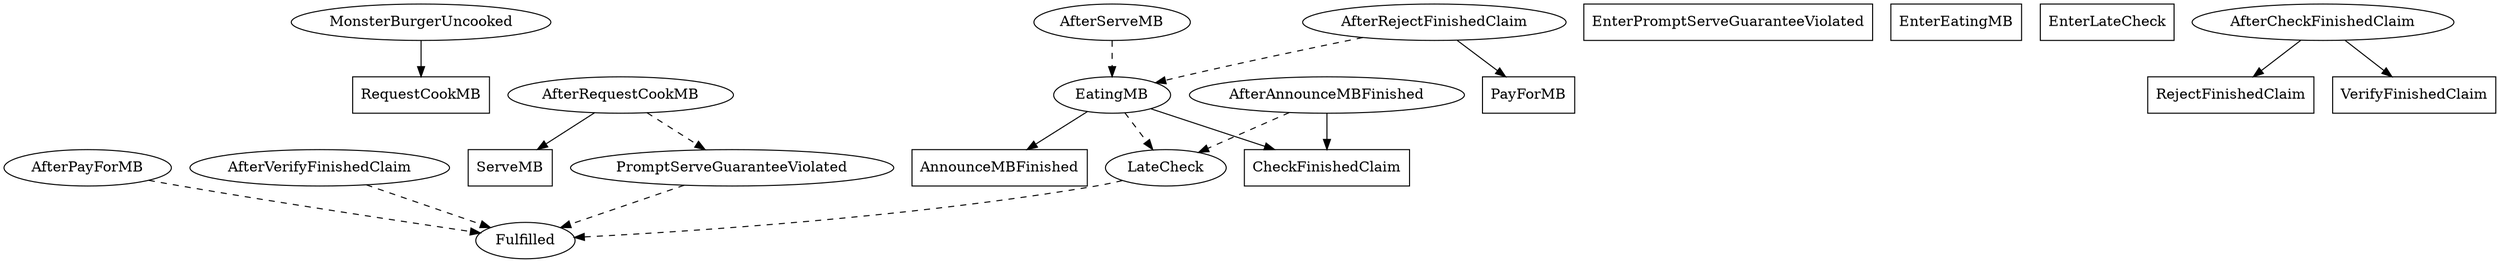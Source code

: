 // THIS IS A GENERATED FILE. DO NOT EDIT.

digraph Monster_Burger {
	RequestCookMB[label=RequestCookMB,shape=box];
	ServeMB[label=ServeMB,shape=box];
	EnterPromptServeGuaranteeViolated[label=EnterPromptServeGuaranteeViolated,shape=box];
	EnterEatingMB[label=EnterEatingMB,shape=box];
	AnnounceMBFinished[label=AnnounceMBFinished,shape=box];
	EnterLateCheck[label=EnterLateCheck,shape=box];
	CheckFinishedClaim[label=CheckFinishedClaim,shape=box];
	RejectFinishedClaim[label=RejectFinishedClaim,shape=box];
	PayForMB[label=PayForMB,shape=box];
	VerifyFinishedClaim[label=VerifyFinishedClaim,shape=box];
	MonsterBurgerUncooked[label=MonsterBurgerUncooked];
	AfterRequestCookMB[label=AfterRequestCookMB];
	AfterServeMB[label=AfterServeMB];
	PromptServeGuaranteeViolated[label=PromptServeGuaranteeViolated];
	EatingMB[label=EatingMB];
	AfterAnnounceMBFinished[label=AfterAnnounceMBFinished];
	LateCheck[label=LateCheck];
	AfterCheckFinishedClaim[label=AfterCheckFinishedClaim];
	AfterRejectFinishedClaim[label=AfterRejectFinishedClaim];
	AfterPayForMB[label=AfterPayForMB];
	AfterVerifyFinishedClaim[label=AfterVerifyFinishedClaim];
	MonsterBurgerUncooked -> RequestCookMB;
	AfterRequestCookMB -> ServeMB;
	AfterRequestCookMB -> PromptServeGuaranteeViolated [style=dashed];
	AfterServeMB -> EatingMB [style=dashed];
	PromptServeGuaranteeViolated -> Fulfilled [style=dashed];
	EatingMB -> AnnounceMBFinished;
	EatingMB -> CheckFinishedClaim;
	EatingMB -> LateCheck [style=dashed];
	AfterAnnounceMBFinished -> CheckFinishedClaim;
	AfterAnnounceMBFinished -> LateCheck [style=dashed];
	LateCheck -> Fulfilled [style=dashed];
	AfterCheckFinishedClaim -> VerifyFinishedClaim;
	AfterCheckFinishedClaim -> RejectFinishedClaim;
	AfterRejectFinishedClaim -> EatingMB [style=dashed];
	AfterRejectFinishedClaim -> PayForMB;
	AfterPayForMB -> Fulfilled [style=dashed];
	AfterVerifyFinishedClaim -> Fulfilled [style=dashed];
}